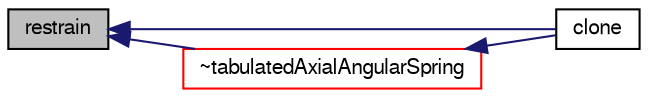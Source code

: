 digraph "restrain"
{
  bgcolor="transparent";
  edge [fontname="FreeSans",fontsize="10",labelfontname="FreeSans",labelfontsize="10"];
  node [fontname="FreeSans",fontsize="10",shape=record];
  rankdir="LR";
  Node314 [label="restrain",height=0.2,width=0.4,color="black", fillcolor="grey75", style="filled", fontcolor="black"];
  Node314 -> Node315 [dir="back",color="midnightblue",fontsize="10",style="solid",fontname="FreeSans"];
  Node315 [label="clone",height=0.2,width=0.4,color="black",URL="$a29526.html#a809dd252f418cd6f26f8adae02ee8bd0",tooltip="Construct and return a clone. "];
  Node314 -> Node316 [dir="back",color="midnightblue",fontsize="10",style="solid",fontname="FreeSans"];
  Node316 [label="~tabulatedAxialAngularSpring",height=0.2,width=0.4,color="red",URL="$a29526.html#a55cd9ed9df93d77a1443895566feee5e",tooltip="Destructor. "];
  Node316 -> Node315 [dir="back",color="midnightblue",fontsize="10",style="solid",fontname="FreeSans"];
}
